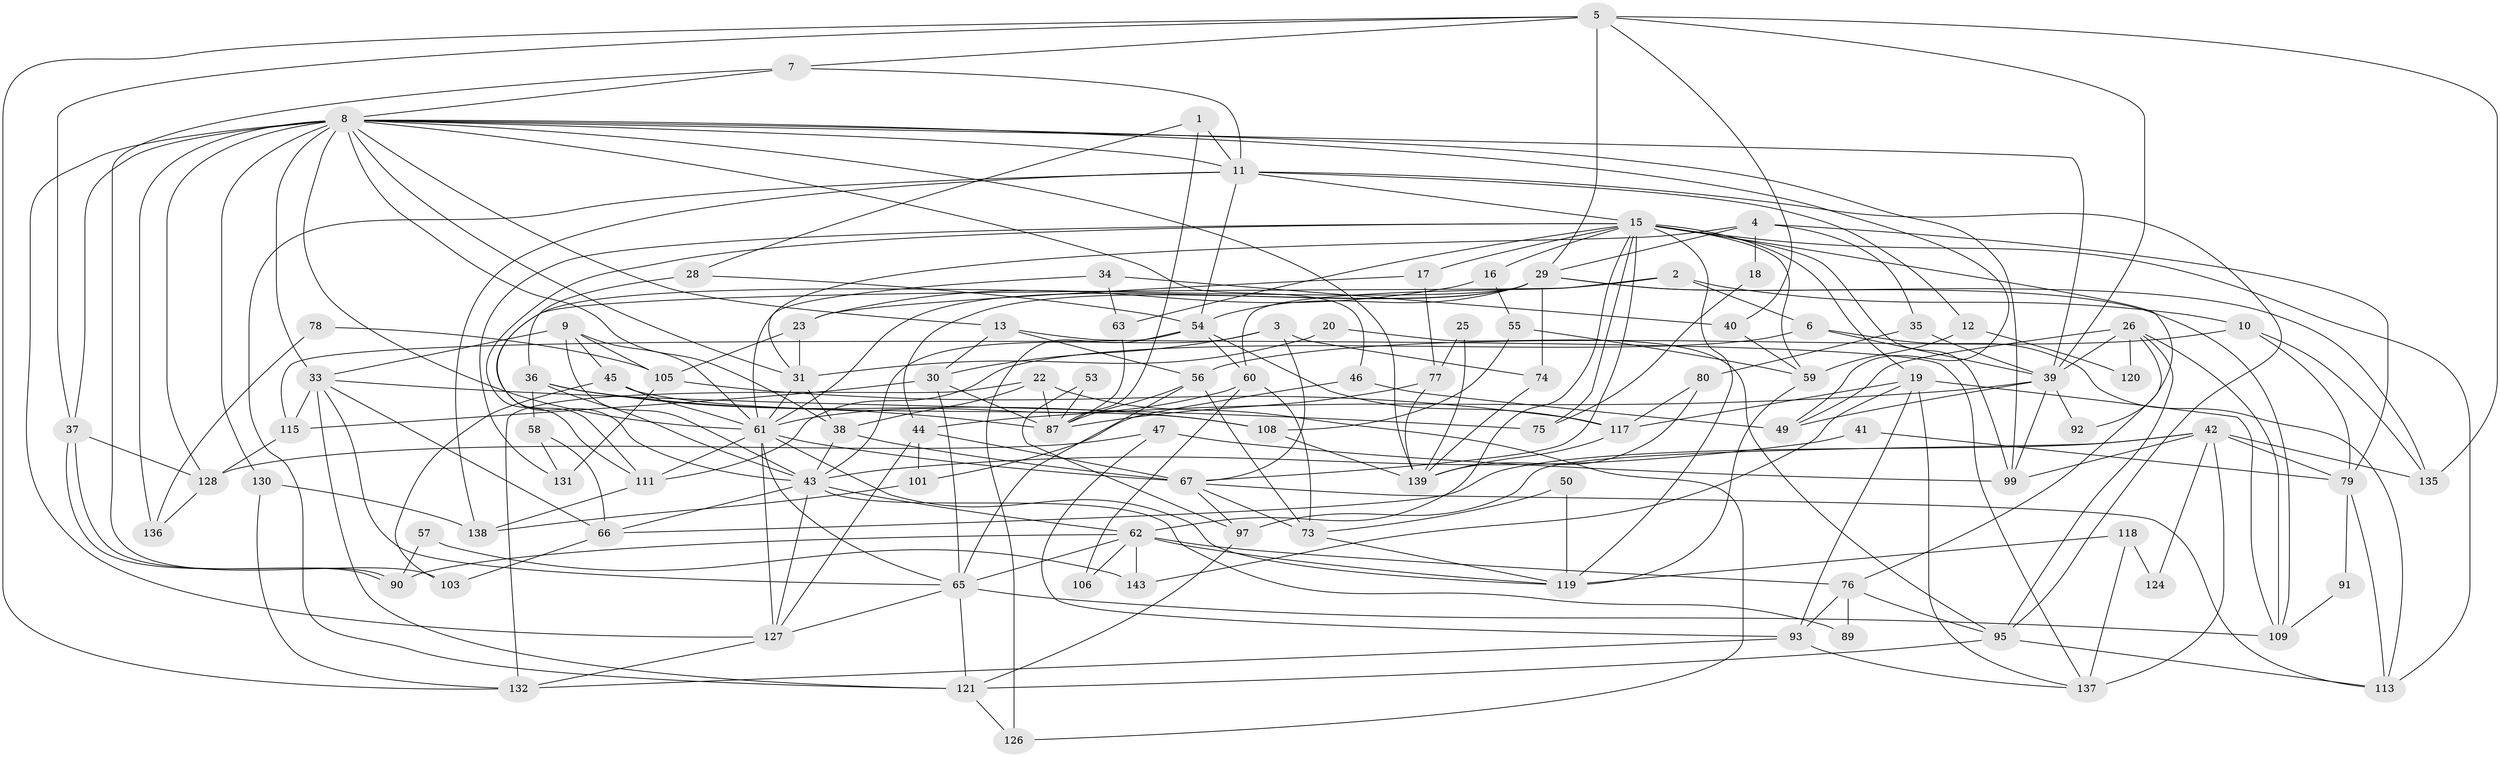 // original degree distribution, {3: 0.2534246575342466, 4: 0.2671232876712329, 5: 0.2191780821917808, 7: 0.0273972602739726, 6: 0.06164383561643835, 2: 0.14383561643835616, 8: 0.02054794520547945, 9: 0.00684931506849315}
// Generated by graph-tools (version 1.1) at 2025/18/03/04/25 18:18:49]
// undirected, 102 vertices, 240 edges
graph export_dot {
graph [start="1"]
  node [color=gray90,style=filled];
  1;
  2;
  3;
  4;
  5 [super="+21"];
  6 [super="+86"];
  7;
  8 [super="+72+107+14+68"];
  9;
  10;
  11 [super="+27"];
  12;
  13;
  15 [super="+24+32"];
  16;
  17;
  18;
  19 [super="+112"];
  20;
  22;
  23;
  25;
  26 [super="+94"];
  28 [super="+48"];
  29 [super="+141+96"];
  30;
  31 [super="+133"];
  33 [super="+88"];
  34;
  35;
  36;
  37 [super="+114"];
  38 [super="+51"];
  39 [super="+52"];
  40;
  41;
  42 [super="+98"];
  43 [super="+122"];
  44;
  45;
  46 [super="+83"];
  47;
  49;
  50;
  53;
  54 [super="+129+64"];
  55;
  56;
  57;
  58;
  59;
  60;
  61 [super="+82"];
  62;
  63;
  65 [super="+104+71"];
  66 [super="+81"];
  67 [super="+85"];
  73 [super="+100"];
  74;
  75;
  76;
  77;
  78;
  79 [super="+84"];
  80;
  87;
  89;
  90;
  91;
  92;
  93;
  95 [super="+116"];
  97;
  99 [super="+102"];
  101;
  103;
  105;
  106;
  108;
  109;
  111;
  113 [super="+142"];
  115;
  117;
  118;
  119;
  120;
  121 [super="+123"];
  124;
  126;
  127;
  128;
  130;
  131;
  132;
  135;
  136 [super="+140"];
  137;
  138;
  139 [super="+145"];
  143;
  1 -- 87;
  1 -- 28;
  1 -- 11;
  2 -- 111;
  2 -- 60;
  2 -- 6;
  2 -- 10;
  3 -- 74;
  3 -- 30;
  3 -- 43;
  3 -- 67;
  4 -- 35;
  4 -- 18;
  4 -- 29;
  4 -- 79;
  4 -- 31;
  5 -- 39;
  5 -- 135;
  5 -- 29;
  5 -- 132;
  5 -- 37;
  5 -- 7;
  5 -- 40;
  6 -- 113;
  6 -- 111;
  6 -- 39;
  7 -- 103;
  7 -- 11;
  7 -- 8;
  8 -- 127;
  8 -- 37;
  8 -- 49;
  8 -- 13;
  8 -- 38;
  8 -- 139;
  8 -- 136 [weight=3];
  8 -- 128;
  8 -- 130;
  8 -- 99;
  8 -- 33;
  8 -- 61;
  8 -- 39 [weight=2];
  8 -- 11;
  8 -- 46;
  8 -- 31;
  9 -- 61;
  9 -- 45;
  9 -- 105;
  9 -- 43;
  9 -- 33;
  10 -- 56;
  10 -- 135;
  10 -- 79;
  11 -- 138;
  11 -- 95;
  11 -- 15;
  11 -- 12;
  11 -- 121;
  11 -- 54;
  12 -- 59;
  12 -- 120;
  13 -- 30;
  13 -- 137;
  13 -- 56;
  15 -- 62;
  15 -- 92 [weight=2];
  15 -- 113;
  15 -- 17;
  15 -- 63;
  15 -- 131;
  15 -- 99;
  15 -- 75;
  15 -- 16;
  15 -- 111 [weight=2];
  15 -- 19;
  15 -- 119;
  15 -- 59;
  15 -- 67;
  16 -- 55;
  16 -- 23;
  17 -- 23;
  17 -- 77;
  18 -- 75;
  19 -- 137;
  19 -- 109;
  19 -- 117;
  19 -- 93;
  19 -- 143;
  20 -- 95;
  20 -- 31;
  22 -- 126;
  22 -- 132;
  22 -- 87;
  22 -- 38;
  23 -- 105;
  23 -- 31;
  25 -- 77;
  25 -- 139;
  26 -- 76;
  26 -- 109;
  26 -- 120;
  26 -- 49;
  26 -- 39 [weight=2];
  26 -- 95;
  28 -- 36;
  28 -- 54;
  29 -- 135;
  29 -- 44;
  29 -- 54;
  29 -- 74;
  29 -- 109;
  29 -- 43;
  29 -- 61;
  30 -- 87;
  30 -- 115;
  30 -- 65;
  31 -- 38;
  31 -- 61;
  33 -- 115;
  33 -- 75;
  33 -- 121;
  33 -- 66;
  33 -- 65;
  34 -- 63;
  34 -- 40;
  34 -- 61;
  35 -- 80;
  35 -- 39;
  36 -- 58;
  36 -- 87;
  36 -- 108;
  36 -- 43;
  37 -- 90;
  37 -- 90;
  37 -- 128;
  38 -- 67;
  38 -- 43;
  39 -- 49;
  39 -- 99;
  39 -- 44;
  39 -- 92;
  40 -- 59;
  41 -- 43;
  41 -- 79;
  42 -- 66;
  42 -- 137;
  42 -- 79;
  42 -- 97;
  42 -- 99;
  42 -- 135;
  42 -- 124;
  43 -- 66;
  43 -- 89;
  43 -- 127;
  43 -- 62;
  44 -- 127;
  44 -- 101;
  44 -- 67;
  45 -- 61;
  45 -- 103;
  45 -- 108;
  46 -- 49;
  46 -- 101;
  47 -- 93;
  47 -- 128;
  47 -- 99;
  50 -- 119;
  50 -- 73;
  53 -- 97;
  53 -- 87;
  54 -- 60;
  54 -- 126;
  54 -- 117;
  54 -- 115;
  55 -- 59;
  55 -- 108;
  56 -- 87;
  56 -- 73;
  56 -- 65;
  57 -- 143;
  57 -- 90;
  58 -- 131;
  58 -- 66;
  59 -- 119;
  60 -- 61;
  60 -- 73;
  60 -- 106;
  61 -- 67;
  61 -- 111;
  61 -- 119;
  61 -- 127;
  61 -- 65;
  62 -- 65;
  62 -- 119;
  62 -- 76;
  62 -- 90;
  62 -- 106;
  62 -- 143;
  63 -- 87;
  65 -- 127;
  65 -- 109;
  65 -- 121;
  66 -- 103;
  67 -- 97;
  67 -- 73;
  67 -- 113;
  73 -- 119;
  74 -- 139;
  76 -- 89;
  76 -- 93;
  76 -- 95;
  77 -- 87;
  77 -- 139;
  78 -- 136;
  78 -- 105;
  79 -- 113;
  79 -- 91;
  80 -- 117;
  80 -- 139;
  91 -- 109;
  93 -- 132;
  93 -- 137;
  95 -- 113;
  95 -- 121;
  97 -- 121;
  101 -- 138;
  105 -- 117;
  105 -- 131;
  108 -- 139;
  111 -- 138;
  115 -- 128;
  117 -- 139;
  118 -- 137;
  118 -- 119;
  118 -- 124;
  121 -- 126;
  127 -- 132;
  128 -- 136;
  130 -- 132;
  130 -- 138;
}
